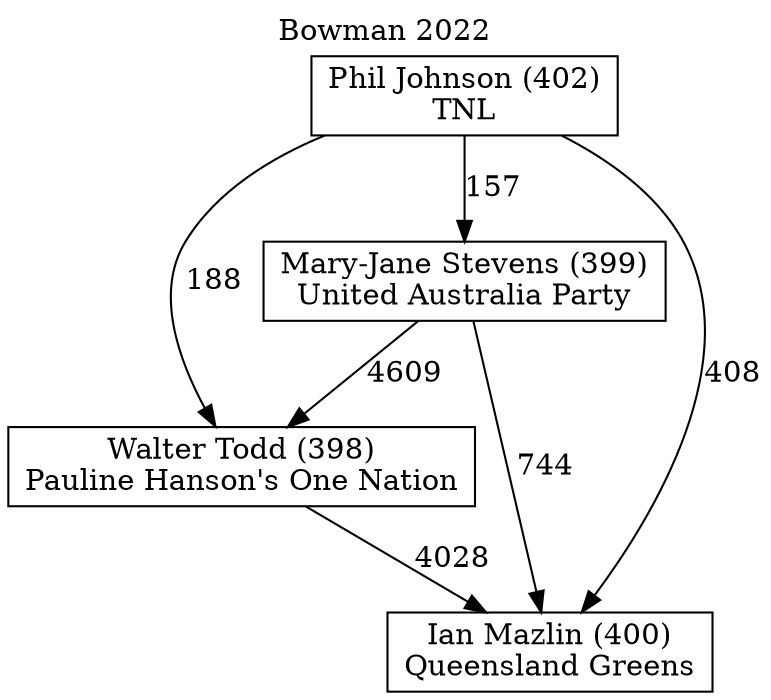 // House preference flow
digraph "Ian Mazlin (400)_Bowman_2022" {
	graph [label="Bowman 2022" labelloc=t mclimit=10]
	node [shape=box]
	"Walter Todd (398)" [label="Walter Todd (398)
Pauline Hanson's One Nation"]
	"Mary-Jane Stevens (399)" [label="Mary-Jane Stevens (399)
United Australia Party"]
	"Phil Johnson (402)" [label="Phil Johnson (402)
TNL"]
	"Ian Mazlin (400)" [label="Ian Mazlin (400)
Queensland Greens"]
	"Phil Johnson (402)" -> "Walter Todd (398)" [label=188]
	"Mary-Jane Stevens (399)" -> "Ian Mazlin (400)" [label=744]
	"Phil Johnson (402)" -> "Ian Mazlin (400)" [label=408]
	"Mary-Jane Stevens (399)" -> "Walter Todd (398)" [label=4609]
	"Walter Todd (398)" -> "Ian Mazlin (400)" [label=4028]
	"Phil Johnson (402)" -> "Mary-Jane Stevens (399)" [label=157]
}
